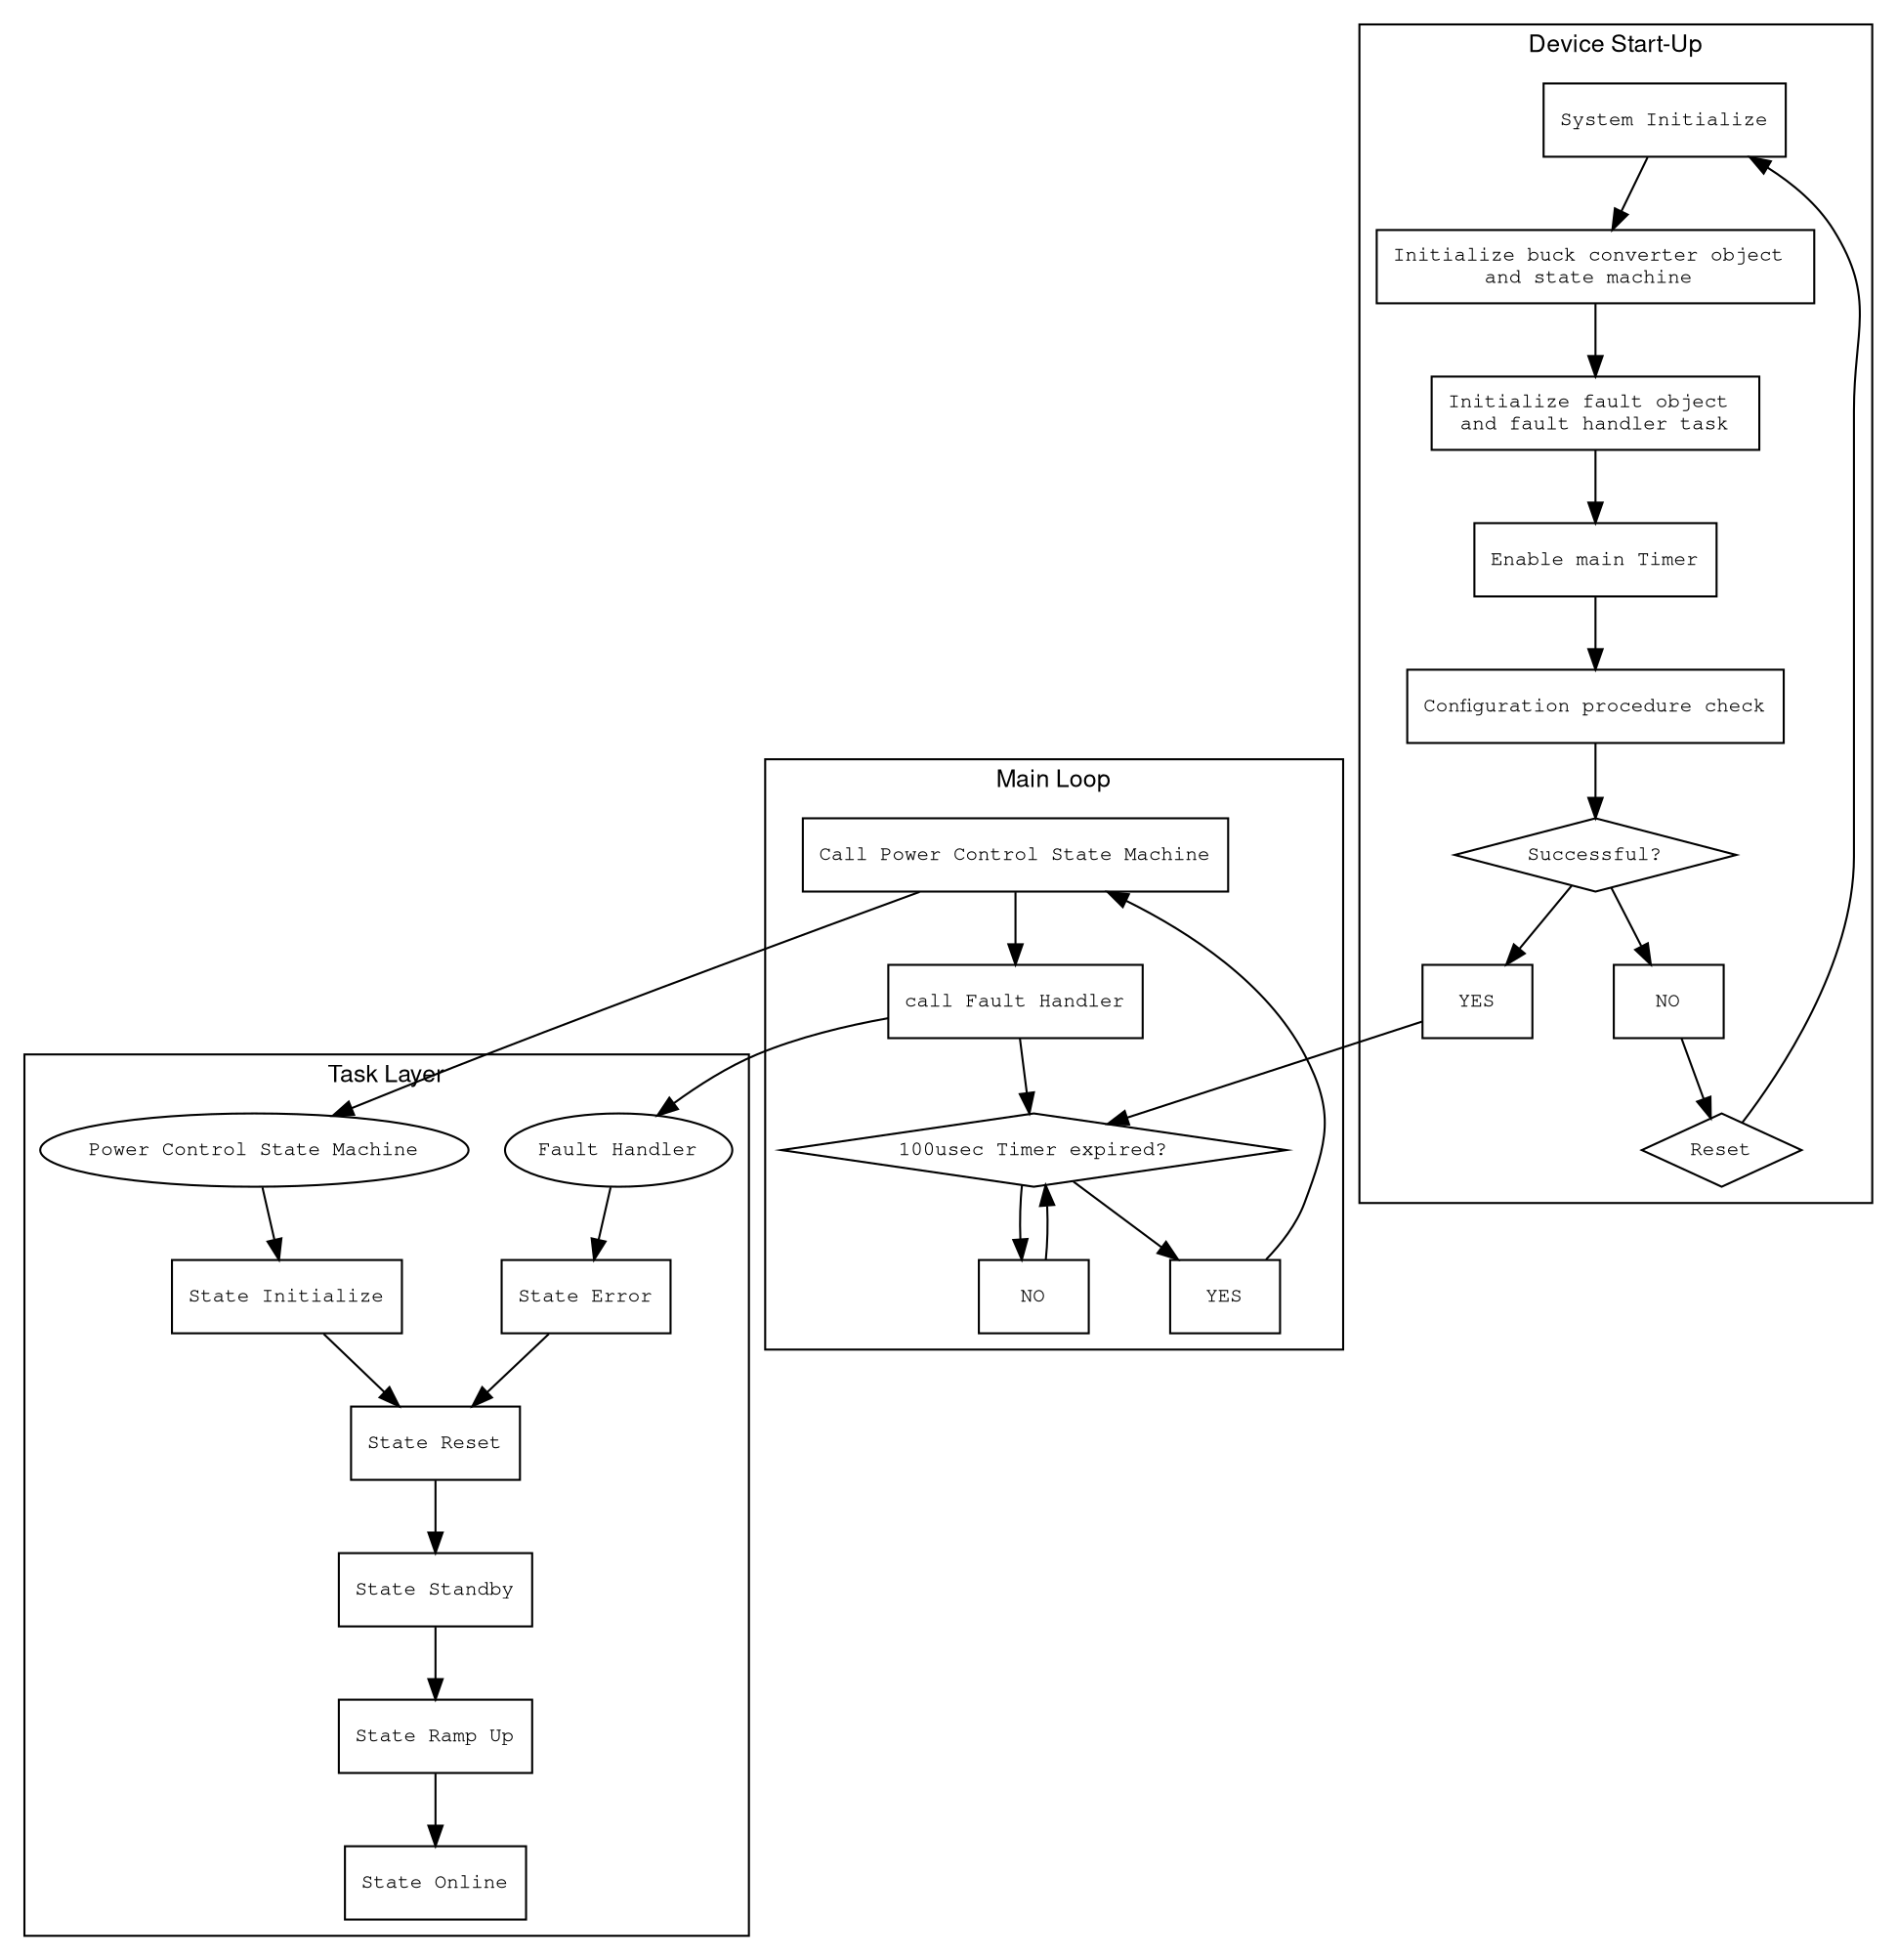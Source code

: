 digraph Firmware
{ 
    node [fontname = "Consolas, 'Courier New', Courier, Sans-Serif"];
    node [fontsize = 10];
    node [shape = box]; State_Initialize; State_Reset; State_Standby; State_RampUp; State_Online;State_Error;    
    node [shape = box]; call_PCSM; call_FH; 
    node [shape = box]; system_init; appPS_Init; appFM_init; enable_TMR; config_procedure_check;
    node [shape = box]; yes1;yes2;no1;no2;
    node [shape = oval]; Fault_Handler; Power_Control_SM;
    node [shape = diamond]; Success; Reset; timer_expired;
 
    graph [rankdir="TB"] 
    {
        Reset [label="Reset"];

        subgraph cluster0 
        {      
            label="Device Start-Up";
            fontname="Helvetica, Arial, Sans-Serif";
            fontsize=12;
            system_init [label="System Initialize" URL="@ref SYSTEM_Initialize"]; 
            appPS_Init [label="Initialize buck converter object \nand state machine " URL="@ref appPowerSupply_Initialize"];
            appFM_init [label="Initialize fault object \nand fault handler task" URL="@ref appFaultMonitor_Initialize"];
            enable_TMR [label="Enable main Timer"];
            config_procedure_check [label="Configuration procedure check"];
            Success [label="Successful?"]
            yes1 [label = "YES"];
            no1 [label = "NO"];

            Reset -> system_init -> appPS_Init -> appFM_init -> enable_TMR -> config_procedure_check -> Success -> no1 -> Reset;
        }

        subgraph cluster1 
        {    
            timer_expired [label="100usec Timer expired?"];
            yes2 [label = "YES"];
            no2 [label = "NO"]; 
            call_PCSM [label="Call Power Control State Machine" URL="@ref appPowerSupply_Execute"];
            call_FH [label="call Fault Handler" URL="@ref appFaultMonitor_Execute"];
            label="Main Loop";
            fontname="Helvetica, Arial, Sans-Serif";
            fontsize=12;
        }

        subgraph cluster2 
        {    
            Power_Control_SM [label="Power Control State Machine" URL="@ref buck_state_machine"];
            State_Initialize [label="State Initialize" URL="@ref State_Initialize"];
            State_Reset [label="State Reset" URL="@ref State_Reset"];
            State_Standby [label="State Standby" URL="@ref State_Standby"]; 
            State_RampUp [label="State Ramp Up" URL="@ref State_RampUp"]; 
            State_Online [label="State Online" URL="@ref State_Online"];
            State_Error [label="State Error" URL="@ref State_Error"];
            Fault_Handler [label="Fault Handler"];
            label="Task Layer";
            fontname="Helvetica, Arial, Sans-Serif";
            fontsize=12;
        
            call_PCSM -> Power_Control_SM -> State_Initialize->State_Reset->State_Standby->State_RampUp->State_Online;
    		State_Error -> State_Reset;
        }

		
		Success -> yes1 -> timer_expired -> no2 -> timer_expired;
		timer_expired -> yes2 -> call_PCSM -> call_FH -> timer_expired;
		
		call_FH -> Fault_Handler -> State_Error;

    }

}
